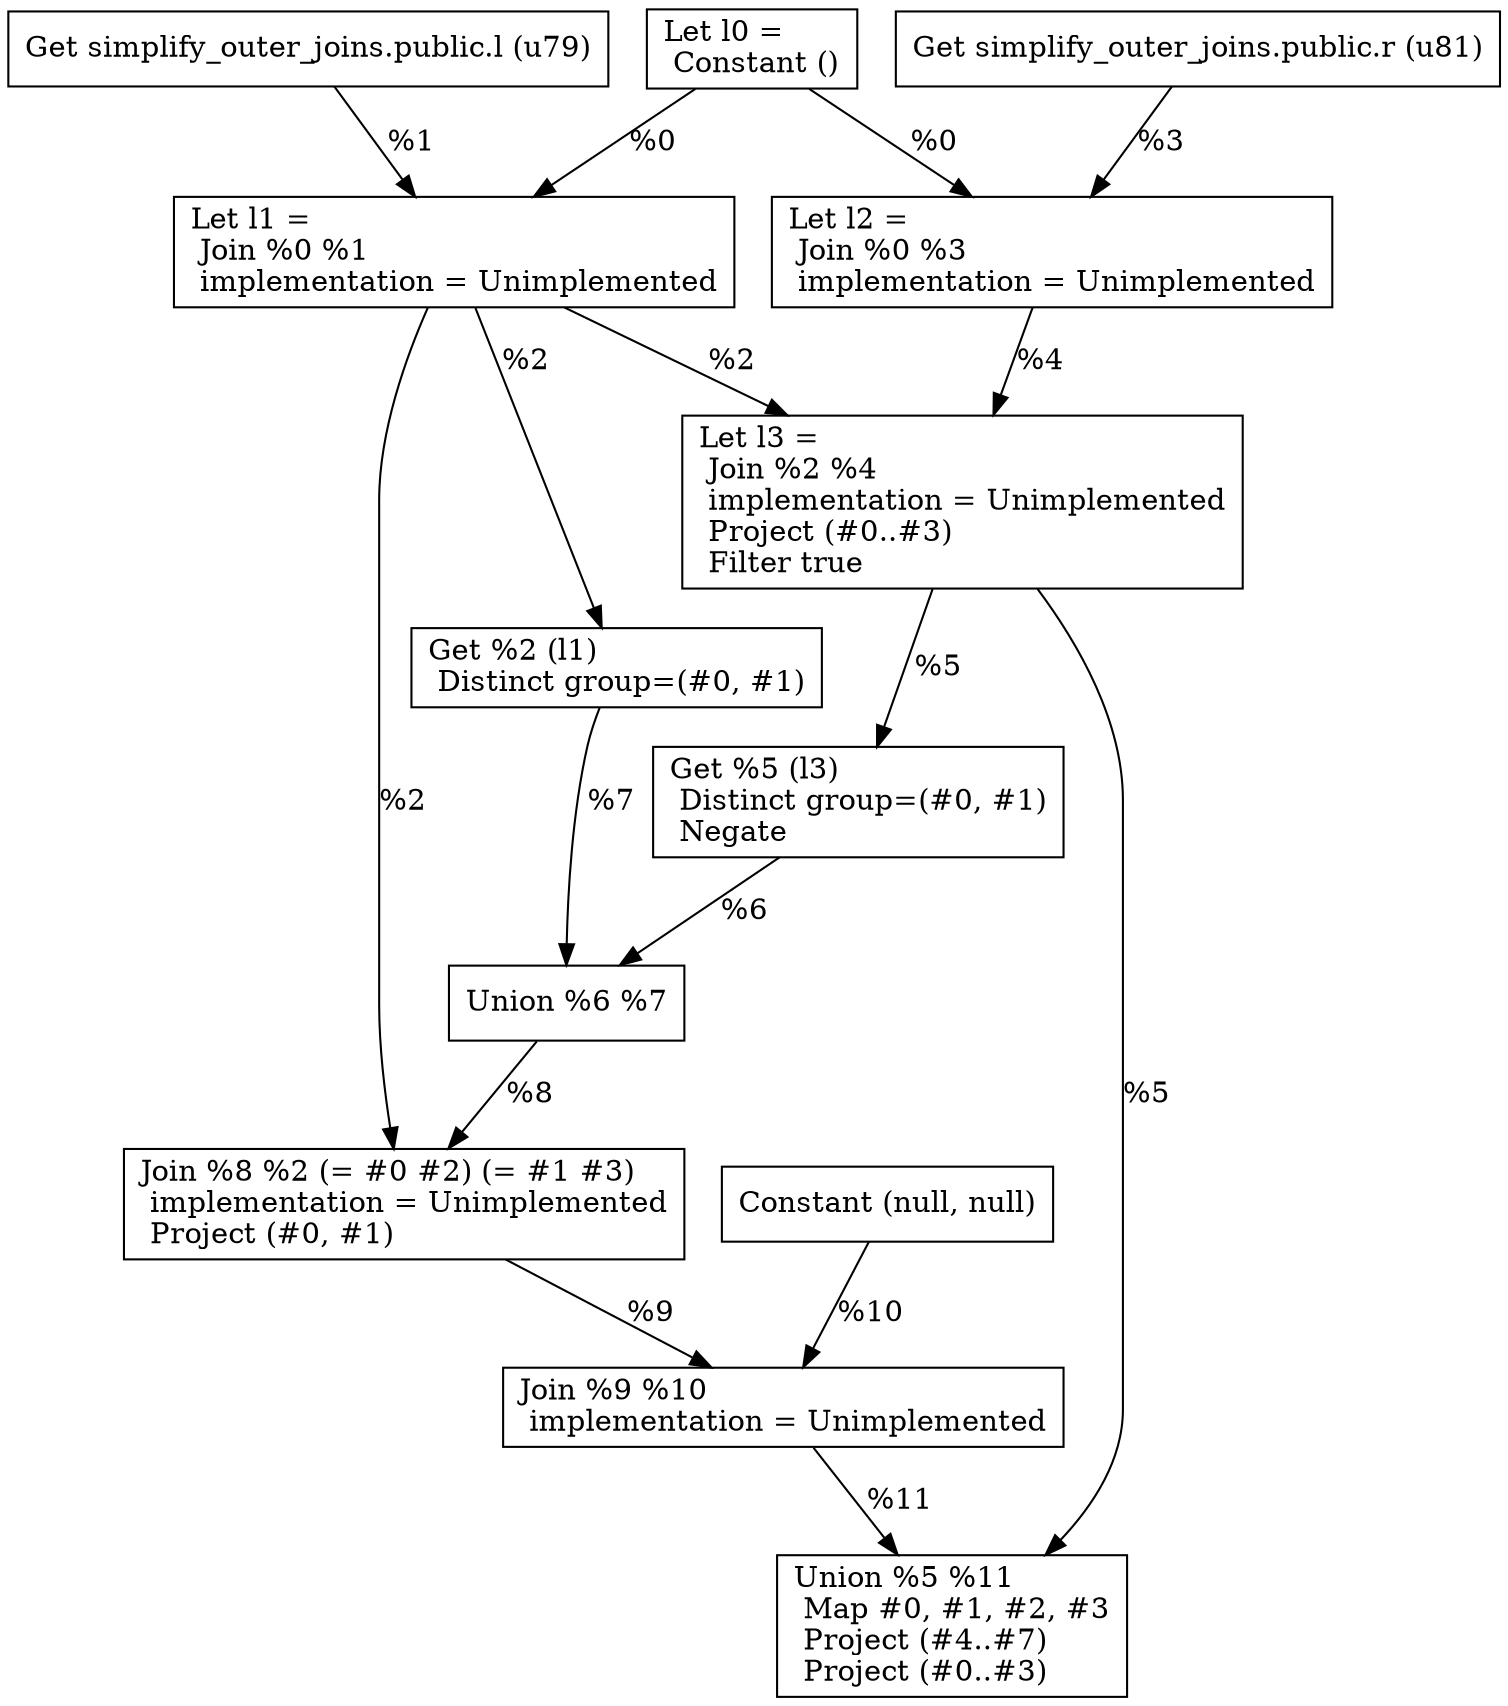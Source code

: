 digraph G {
    node0 [shape = record, label="Let l0 =\l Constant ()\l"]
    node1 [shape = record, label=" Get simplify_outer_joins.public.l (u79)\l"]
    node2 [shape = record, label="Let l1 =\l Join %0 %1\l  implementation = Unimplemented\l"]
    node3 [shape = record, label=" Get simplify_outer_joins.public.r (u81)\l"]
    node4 [shape = record, label="Let l2 =\l Join %0 %3\l  implementation = Unimplemented\l"]
    node5 [shape = record, label="Let l3 =\l Join %2 %4\l  implementation = Unimplemented\l Project (#0..#3)\l Filter true\l"]
    node6 [shape = record, label=" Get %5 (l3)\l Distinct group=(#0, #1)\l Negate\l"]
    node7 [shape = record, label=" Get %2 (l1)\l Distinct group=(#0, #1)\l"]
    node8 [shape = record, label=" Union %6 %7\l"]
    node9 [shape = record, label=" Join %8 %2 (= #0 #2) (= #1 #3)\l  implementation = Unimplemented\l Project (#0, #1)\l"]
    node10 [shape = record, label=" Constant (null, null)\l"]
    node11 [shape = record, label=" Join %9 %10\l  implementation = Unimplemented\l"]
    node12 [shape = record, label=" Union %5 %11\l Map #0, #1, #2, #3\l Project (#4..#7)\l Project (#0..#3)\l"]
    node10 -> node11 [label = "%10\l"]
    node2 -> node9 [label = "%2\l"]
    node11 -> node12 [label = "%11\l"]
    node8 -> node9 [label = "%8\l"]
    node7 -> node8 [label = "%7\l"]
    node5 -> node12 [label = "%5\l"]
    node3 -> node4 [label = "%3\l"]
    node0 -> node2 [label = "%0\l"]
    node2 -> node5 [label = "%2\l"]
    node0 -> node4 [label = "%0\l"]
    node1 -> node2 [label = "%1\l"]
    node4 -> node5 [label = "%4\l"]
    node6 -> node8 [label = "%6\l"]
    node5 -> node6 [label = "%5\l"]
    node9 -> node11 [label = "%9\l"]
    node2 -> node7 [label = "%2\l"]
}
